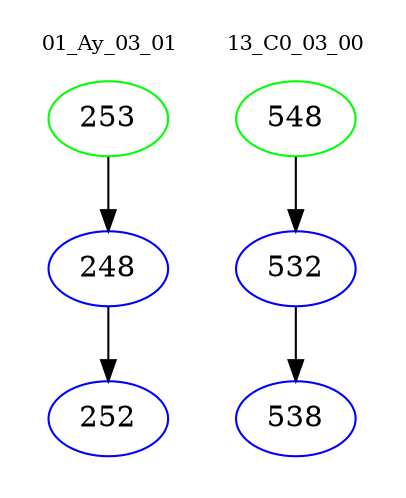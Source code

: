 digraph{
subgraph cluster_0 {
color = white
label = "01_Ay_03_01";
fontsize=10;
T0_253 [label="253", color="green"]
T0_253 -> T0_248 [color="black"]
T0_248 [label="248", color="blue"]
T0_248 -> T0_252 [color="black"]
T0_252 [label="252", color="blue"]
}
subgraph cluster_1 {
color = white
label = "13_C0_03_00";
fontsize=10;
T1_548 [label="548", color="green"]
T1_548 -> T1_532 [color="black"]
T1_532 [label="532", color="blue"]
T1_532 -> T1_538 [color="black"]
T1_538 [label="538", color="blue"]
}
}
